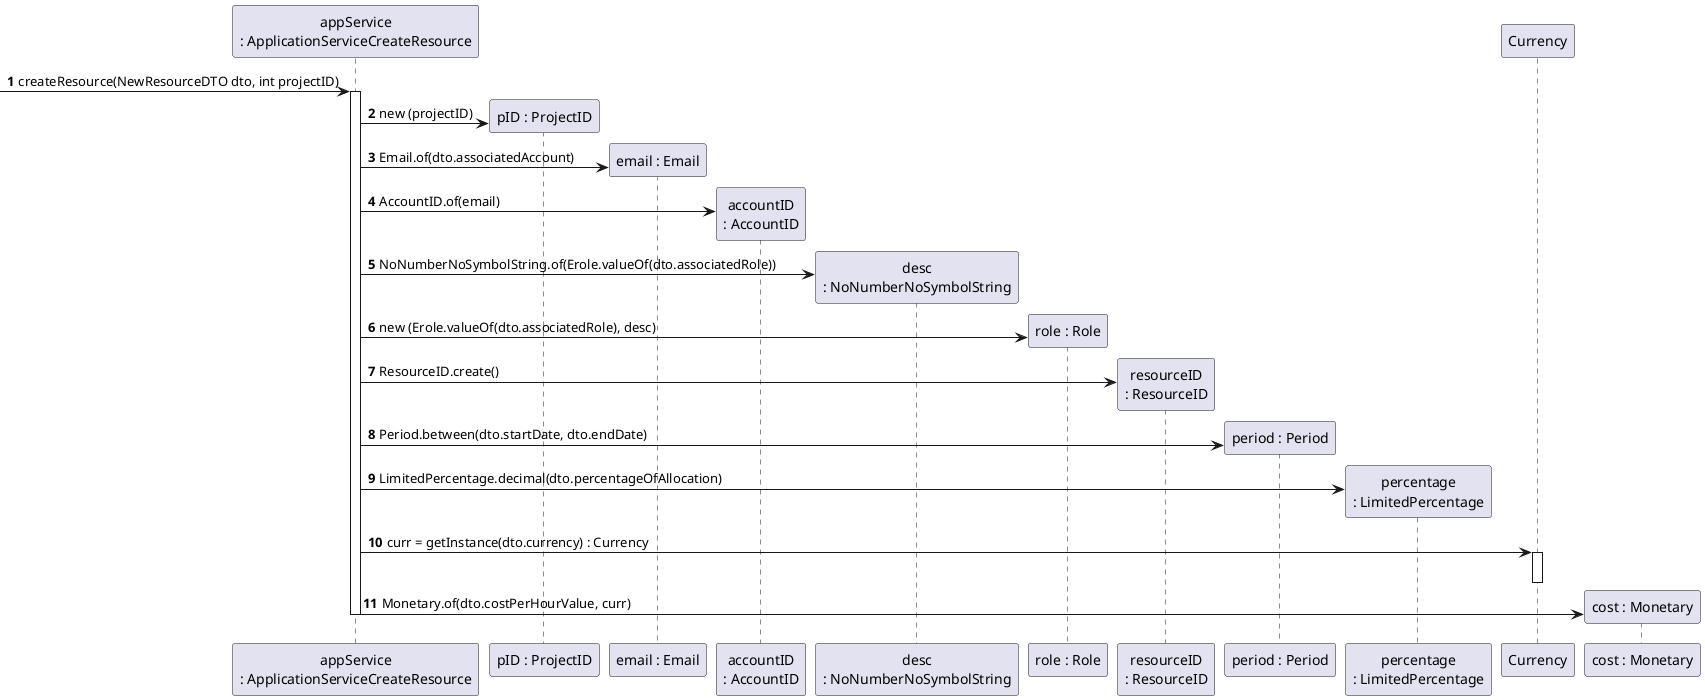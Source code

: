 @startuml
'https://plantuml.com/sequence-diagram

autonumber
participant "appService\n: ApplicationServiceCreateResource" as appService
participant "pID : ProjectID" as pID
participant "email : Email" as email
participant "accountID\n: AccountID" as accountID
participant "desc\n: NoNumberNoSymbolString" as desc
participant "role : Role" as role
participant "resourceID\n: ResourceID" as resourceID
participant "period : Period" as period
participant "percentage\n: LimitedPercentage" as percentage
participant "Currency" as currency
participant "cost : Monetary" as cost

-> appService :createResource(NewResourceDTO dto, int projectID)
create pID
activate appService
appService -> pID : new (projectID)
create email
appService -> email : Email.of(dto.associatedAccount)
create accountID
appService -> accountID: AccountID.of(email)
create desc
appService -> desc :  NoNumberNoSymbolString.of(Erole.valueOf(dto.associatedRole))
create role
appService -> role : new (Erole.valueOf(dto.associatedRole), desc)
create resourceID
appService -> resourceID : ResourceID.create()
create period
appService -> period : Period.between(dto.startDate, dto.endDate)
create percentage
appService -> percentage : LimitedPercentage.decimal(dto.percentageOfAllocation)
appService -> currency : curr = getInstance(dto.currency) : Currency
activate currency
deactivate currency
create cost
appService -> cost : Monetary.of(dto.costPerHourValue, curr)


deactivate appService


@enduml